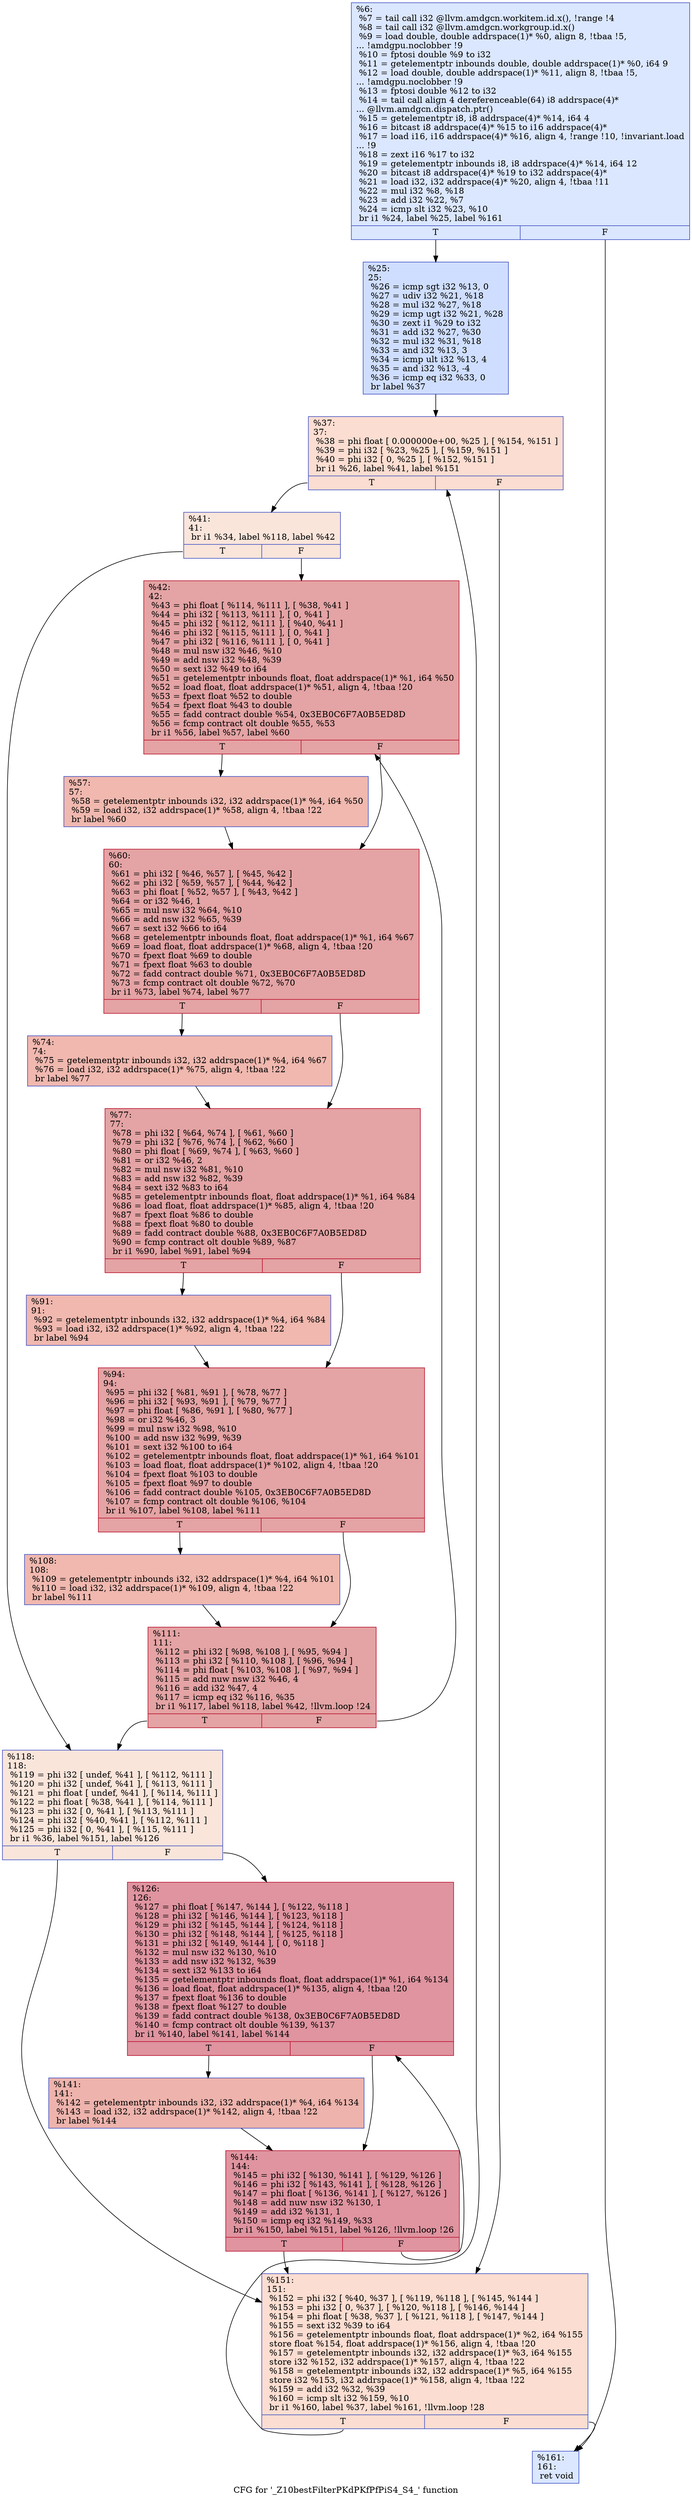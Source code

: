 digraph "CFG for '_Z10bestFilterPKdPKfPfPiS4_S4_' function" {
	label="CFG for '_Z10bestFilterPKdPKfPfPiS4_S4_' function";

	Node0x4d8f070 [shape=record,color="#3d50c3ff", style=filled, fillcolor="#aec9fc70",label="{%6:\l  %7 = tail call i32 @llvm.amdgcn.workitem.id.x(), !range !4\l  %8 = tail call i32 @llvm.amdgcn.workgroup.id.x()\l  %9 = load double, double addrspace(1)* %0, align 8, !tbaa !5,\l... !amdgpu.noclobber !9\l  %10 = fptosi double %9 to i32\l  %11 = getelementptr inbounds double, double addrspace(1)* %0, i64 9\l  %12 = load double, double addrspace(1)* %11, align 8, !tbaa !5,\l... !amdgpu.noclobber !9\l  %13 = fptosi double %12 to i32\l  %14 = tail call align 4 dereferenceable(64) i8 addrspace(4)*\l... @llvm.amdgcn.dispatch.ptr()\l  %15 = getelementptr i8, i8 addrspace(4)* %14, i64 4\l  %16 = bitcast i8 addrspace(4)* %15 to i16 addrspace(4)*\l  %17 = load i16, i16 addrspace(4)* %16, align 4, !range !10, !invariant.load\l... !9\l  %18 = zext i16 %17 to i32\l  %19 = getelementptr inbounds i8, i8 addrspace(4)* %14, i64 12\l  %20 = bitcast i8 addrspace(4)* %19 to i32 addrspace(4)*\l  %21 = load i32, i32 addrspace(4)* %20, align 4, !tbaa !11\l  %22 = mul i32 %8, %18\l  %23 = add i32 %22, %7\l  %24 = icmp slt i32 %23, %10\l  br i1 %24, label %25, label %161\l|{<s0>T|<s1>F}}"];
	Node0x4d8f070:s0 -> Node0x4d92350;
	Node0x4d8f070:s1 -> Node0x4d923e0;
	Node0x4d92350 [shape=record,color="#3d50c3ff", style=filled, fillcolor="#93b5fe70",label="{%25:\l25:                                               \l  %26 = icmp sgt i32 %13, 0\l  %27 = udiv i32 %21, %18\l  %28 = mul i32 %27, %18\l  %29 = icmp ugt i32 %21, %28\l  %30 = zext i1 %29 to i32\l  %31 = add i32 %27, %30\l  %32 = mul i32 %31, %18\l  %33 = and i32 %13, 3\l  %34 = icmp ult i32 %13, 4\l  %35 = and i32 %13, -4\l  %36 = icmp eq i32 %33, 0\l  br label %37\l}"];
	Node0x4d92350 -> Node0x4d92ce0;
	Node0x4d92ce0 [shape=record,color="#3d50c3ff", style=filled, fillcolor="#f7b39670",label="{%37:\l37:                                               \l  %38 = phi float [ 0.000000e+00, %25 ], [ %154, %151 ]\l  %39 = phi i32 [ %23, %25 ], [ %159, %151 ]\l  %40 = phi i32 [ 0, %25 ], [ %152, %151 ]\l  br i1 %26, label %41, label %151\l|{<s0>T|<s1>F}}"];
	Node0x4d92ce0:s0 -> Node0x4d93ba0;
	Node0x4d92ce0:s1 -> Node0x4d93820;
	Node0x4d93ba0 [shape=record,color="#3d50c3ff", style=filled, fillcolor="#f4c5ad70",label="{%41:\l41:                                               \l  br i1 %34, label %118, label %42\l|{<s0>T|<s1>F}}"];
	Node0x4d93ba0:s0 -> Node0x4d93ce0;
	Node0x4d93ba0:s1 -> Node0x4d93d30;
	Node0x4d93d30 [shape=record,color="#b70d28ff", style=filled, fillcolor="#c32e3170",label="{%42:\l42:                                               \l  %43 = phi float [ %114, %111 ], [ %38, %41 ]\l  %44 = phi i32 [ %113, %111 ], [ 0, %41 ]\l  %45 = phi i32 [ %112, %111 ], [ %40, %41 ]\l  %46 = phi i32 [ %115, %111 ], [ 0, %41 ]\l  %47 = phi i32 [ %116, %111 ], [ 0, %41 ]\l  %48 = mul nsw i32 %46, %10\l  %49 = add nsw i32 %48, %39\l  %50 = sext i32 %49 to i64\l  %51 = getelementptr inbounds float, float addrspace(1)* %1, i64 %50\l  %52 = load float, float addrspace(1)* %51, align 4, !tbaa !20\l  %53 = fpext float %52 to double\l  %54 = fpext float %43 to double\l  %55 = fadd contract double %54, 0x3EB0C6F7A0B5ED8D\l  %56 = fcmp contract olt double %55, %53\l  br i1 %56, label %57, label %60\l|{<s0>T|<s1>F}}"];
	Node0x4d93d30:s0 -> Node0x4d94ab0;
	Node0x4d93d30:s1 -> Node0x4d94b40;
	Node0x4d94ab0 [shape=record,color="#3d50c3ff", style=filled, fillcolor="#dc5d4a70",label="{%57:\l57:                                               \l  %58 = getelementptr inbounds i32, i32 addrspace(1)* %4, i64 %50\l  %59 = load i32, i32 addrspace(1)* %58, align 4, !tbaa !22\l  br label %60\l}"];
	Node0x4d94ab0 -> Node0x4d94b40;
	Node0x4d94b40 [shape=record,color="#b70d28ff", style=filled, fillcolor="#c32e3170",label="{%60:\l60:                                               \l  %61 = phi i32 [ %46, %57 ], [ %45, %42 ]\l  %62 = phi i32 [ %59, %57 ], [ %44, %42 ]\l  %63 = phi float [ %52, %57 ], [ %43, %42 ]\l  %64 = or i32 %46, 1\l  %65 = mul nsw i32 %64, %10\l  %66 = add nsw i32 %65, %39\l  %67 = sext i32 %66 to i64\l  %68 = getelementptr inbounds float, float addrspace(1)* %1, i64 %67\l  %69 = load float, float addrspace(1)* %68, align 4, !tbaa !20\l  %70 = fpext float %69 to double\l  %71 = fpext float %63 to double\l  %72 = fadd contract double %71, 0x3EB0C6F7A0B5ED8D\l  %73 = fcmp contract olt double %72, %70\l  br i1 %73, label %74, label %77\l|{<s0>T|<s1>F}}"];
	Node0x4d94b40:s0 -> Node0x4d95e60;
	Node0x4d94b40:s1 -> Node0x4d95eb0;
	Node0x4d95e60 [shape=record,color="#3d50c3ff", style=filled, fillcolor="#dc5d4a70",label="{%74:\l74:                                               \l  %75 = getelementptr inbounds i32, i32 addrspace(1)* %4, i64 %67\l  %76 = load i32, i32 addrspace(1)* %75, align 4, !tbaa !22\l  br label %77\l}"];
	Node0x4d95e60 -> Node0x4d95eb0;
	Node0x4d95eb0 [shape=record,color="#b70d28ff", style=filled, fillcolor="#c32e3170",label="{%77:\l77:                                               \l  %78 = phi i32 [ %64, %74 ], [ %61, %60 ]\l  %79 = phi i32 [ %76, %74 ], [ %62, %60 ]\l  %80 = phi float [ %69, %74 ], [ %63, %60 ]\l  %81 = or i32 %46, 2\l  %82 = mul nsw i32 %81, %10\l  %83 = add nsw i32 %82, %39\l  %84 = sext i32 %83 to i64\l  %85 = getelementptr inbounds float, float addrspace(1)* %1, i64 %84\l  %86 = load float, float addrspace(1)* %85, align 4, !tbaa !20\l  %87 = fpext float %86 to double\l  %88 = fpext float %80 to double\l  %89 = fadd contract double %88, 0x3EB0C6F7A0B5ED8D\l  %90 = fcmp contract olt double %89, %87\l  br i1 %90, label %91, label %94\l|{<s0>T|<s1>F}}"];
	Node0x4d95eb0:s0 -> Node0x4d96ef0;
	Node0x4d95eb0:s1 -> Node0x4d96f40;
	Node0x4d96ef0 [shape=record,color="#3d50c3ff", style=filled, fillcolor="#dc5d4a70",label="{%91:\l91:                                               \l  %92 = getelementptr inbounds i32, i32 addrspace(1)* %4, i64 %84\l  %93 = load i32, i32 addrspace(1)* %92, align 4, !tbaa !22\l  br label %94\l}"];
	Node0x4d96ef0 -> Node0x4d96f40;
	Node0x4d96f40 [shape=record,color="#b70d28ff", style=filled, fillcolor="#c32e3170",label="{%94:\l94:                                               \l  %95 = phi i32 [ %81, %91 ], [ %78, %77 ]\l  %96 = phi i32 [ %93, %91 ], [ %79, %77 ]\l  %97 = phi float [ %86, %91 ], [ %80, %77 ]\l  %98 = or i32 %46, 3\l  %99 = mul nsw i32 %98, %10\l  %100 = add nsw i32 %99, %39\l  %101 = sext i32 %100 to i64\l  %102 = getelementptr inbounds float, float addrspace(1)* %1, i64 %101\l  %103 = load float, float addrspace(1)* %102, align 4, !tbaa !20\l  %104 = fpext float %103 to double\l  %105 = fpext float %97 to double\l  %106 = fadd contract double %105, 0x3EB0C6F7A0B5ED8D\l  %107 = fcmp contract olt double %106, %104\l  br i1 %107, label %108, label %111\l|{<s0>T|<s1>F}}"];
	Node0x4d96f40:s0 -> Node0x4d97940;
	Node0x4d96f40:s1 -> Node0x4d93ea0;
	Node0x4d97940 [shape=record,color="#3d50c3ff", style=filled, fillcolor="#dc5d4a70",label="{%108:\l108:                                              \l  %109 = getelementptr inbounds i32, i32 addrspace(1)* %4, i64 %101\l  %110 = load i32, i32 addrspace(1)* %109, align 4, !tbaa !22\l  br label %111\l}"];
	Node0x4d97940 -> Node0x4d93ea0;
	Node0x4d93ea0 [shape=record,color="#b70d28ff", style=filled, fillcolor="#c32e3170",label="{%111:\l111:                                              \l  %112 = phi i32 [ %98, %108 ], [ %95, %94 ]\l  %113 = phi i32 [ %110, %108 ], [ %96, %94 ]\l  %114 = phi float [ %103, %108 ], [ %97, %94 ]\l  %115 = add nuw nsw i32 %46, 4\l  %116 = add i32 %47, 4\l  %117 = icmp eq i32 %116, %35\l  br i1 %117, label %118, label %42, !llvm.loop !24\l|{<s0>T|<s1>F}}"];
	Node0x4d93ea0:s0 -> Node0x4d93ce0;
	Node0x4d93ea0:s1 -> Node0x4d93d30;
	Node0x4d93ce0 [shape=record,color="#3d50c3ff", style=filled, fillcolor="#f4c5ad70",label="{%118:\l118:                                              \l  %119 = phi i32 [ undef, %41 ], [ %112, %111 ]\l  %120 = phi i32 [ undef, %41 ], [ %113, %111 ]\l  %121 = phi float [ undef, %41 ], [ %114, %111 ]\l  %122 = phi float [ %38, %41 ], [ %114, %111 ]\l  %123 = phi i32 [ 0, %41 ], [ %113, %111 ]\l  %124 = phi i32 [ %40, %41 ], [ %112, %111 ]\l  %125 = phi i32 [ 0, %41 ], [ %115, %111 ]\l  br i1 %36, label %151, label %126\l|{<s0>T|<s1>F}}"];
	Node0x4d93ce0:s0 -> Node0x4d93820;
	Node0x4d93ce0:s1 -> Node0x4d988e0;
	Node0x4d988e0 [shape=record,color="#b70d28ff", style=filled, fillcolor="#b70d2870",label="{%126:\l126:                                              \l  %127 = phi float [ %147, %144 ], [ %122, %118 ]\l  %128 = phi i32 [ %146, %144 ], [ %123, %118 ]\l  %129 = phi i32 [ %145, %144 ], [ %124, %118 ]\l  %130 = phi i32 [ %148, %144 ], [ %125, %118 ]\l  %131 = phi i32 [ %149, %144 ], [ 0, %118 ]\l  %132 = mul nsw i32 %130, %10\l  %133 = add nsw i32 %132, %39\l  %134 = sext i32 %133 to i64\l  %135 = getelementptr inbounds float, float addrspace(1)* %1, i64 %134\l  %136 = load float, float addrspace(1)* %135, align 4, !tbaa !20\l  %137 = fpext float %136 to double\l  %138 = fpext float %127 to double\l  %139 = fadd contract double %138, 0x3EB0C6F7A0B5ED8D\l  %140 = fcmp contract olt double %139, %137\l  br i1 %140, label %141, label %144\l|{<s0>T|<s1>F}}"];
	Node0x4d988e0:s0 -> Node0x4d99720;
	Node0x4d988e0:s1 -> Node0x4d989e0;
	Node0x4d99720 [shape=record,color="#3d50c3ff", style=filled, fillcolor="#d6524470",label="{%141:\l141:                                              \l  %142 = getelementptr inbounds i32, i32 addrspace(1)* %4, i64 %134\l  %143 = load i32, i32 addrspace(1)* %142, align 4, !tbaa !22\l  br label %144\l}"];
	Node0x4d99720 -> Node0x4d989e0;
	Node0x4d989e0 [shape=record,color="#b70d28ff", style=filled, fillcolor="#b70d2870",label="{%144:\l144:                                              \l  %145 = phi i32 [ %130, %141 ], [ %129, %126 ]\l  %146 = phi i32 [ %143, %141 ], [ %128, %126 ]\l  %147 = phi float [ %136, %141 ], [ %127, %126 ]\l  %148 = add nuw nsw i32 %130, 1\l  %149 = add i32 %131, 1\l  %150 = icmp eq i32 %149, %33\l  br i1 %150, label %151, label %126, !llvm.loop !26\l|{<s0>T|<s1>F}}"];
	Node0x4d989e0:s0 -> Node0x4d93820;
	Node0x4d989e0:s1 -> Node0x4d988e0;
	Node0x4d93820 [shape=record,color="#3d50c3ff", style=filled, fillcolor="#f7b39670",label="{%151:\l151:                                              \l  %152 = phi i32 [ %40, %37 ], [ %119, %118 ], [ %145, %144 ]\l  %153 = phi i32 [ 0, %37 ], [ %120, %118 ], [ %146, %144 ]\l  %154 = phi float [ %38, %37 ], [ %121, %118 ], [ %147, %144 ]\l  %155 = sext i32 %39 to i64\l  %156 = getelementptr inbounds float, float addrspace(1)* %2, i64 %155\l  store float %154, float addrspace(1)* %156, align 4, !tbaa !20\l  %157 = getelementptr inbounds i32, i32 addrspace(1)* %3, i64 %155\l  store i32 %152, i32 addrspace(1)* %157, align 4, !tbaa !22\l  %158 = getelementptr inbounds i32, i32 addrspace(1)* %5, i64 %155\l  store i32 %153, i32 addrspace(1)* %158, align 4, !tbaa !22\l  %159 = add i32 %32, %39\l  %160 = icmp slt i32 %159, %10\l  br i1 %160, label %37, label %161, !llvm.loop !28\l|{<s0>T|<s1>F}}"];
	Node0x4d93820:s0 -> Node0x4d92ce0;
	Node0x4d93820:s1 -> Node0x4d923e0;
	Node0x4d923e0 [shape=record,color="#3d50c3ff", style=filled, fillcolor="#aec9fc70",label="{%161:\l161:                                              \l  ret void\l}"];
}
